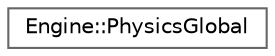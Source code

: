 digraph "Graphical Class Hierarchy"
{
 // LATEX_PDF_SIZE
  bgcolor="transparent";
  edge [fontname=Helvetica,fontsize=10,labelfontname=Helvetica,labelfontsize=10];
  node [fontname=Helvetica,fontsize=10,shape=box,height=0.2,width=0.4];
  rankdir="LR";
  Node0 [label="Engine::PhysicsGlobal",height=0.2,width=0.4,color="grey40", fillcolor="white", style="filled",URL="$struct_engine_1_1_physics_global.html",tooltip=" "];
}
